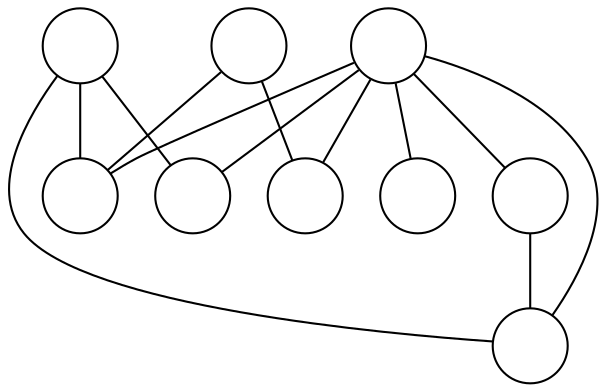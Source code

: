 graph G {
  node[label="", shape=circle]
  0;
  1;
  2;
  3;
  4;
  5;
  6;
  7;
  8;
  5 -- 0;
  6 -- 1;
  6 -- 2;
  7 -- 0;
  7 -- 1;
  7 -- 3;
  8 -- 0;
  8 -- 1;
  8 -- 2;
  8 -- 3;
  8 -- 4;
  8 -- 5;
}
